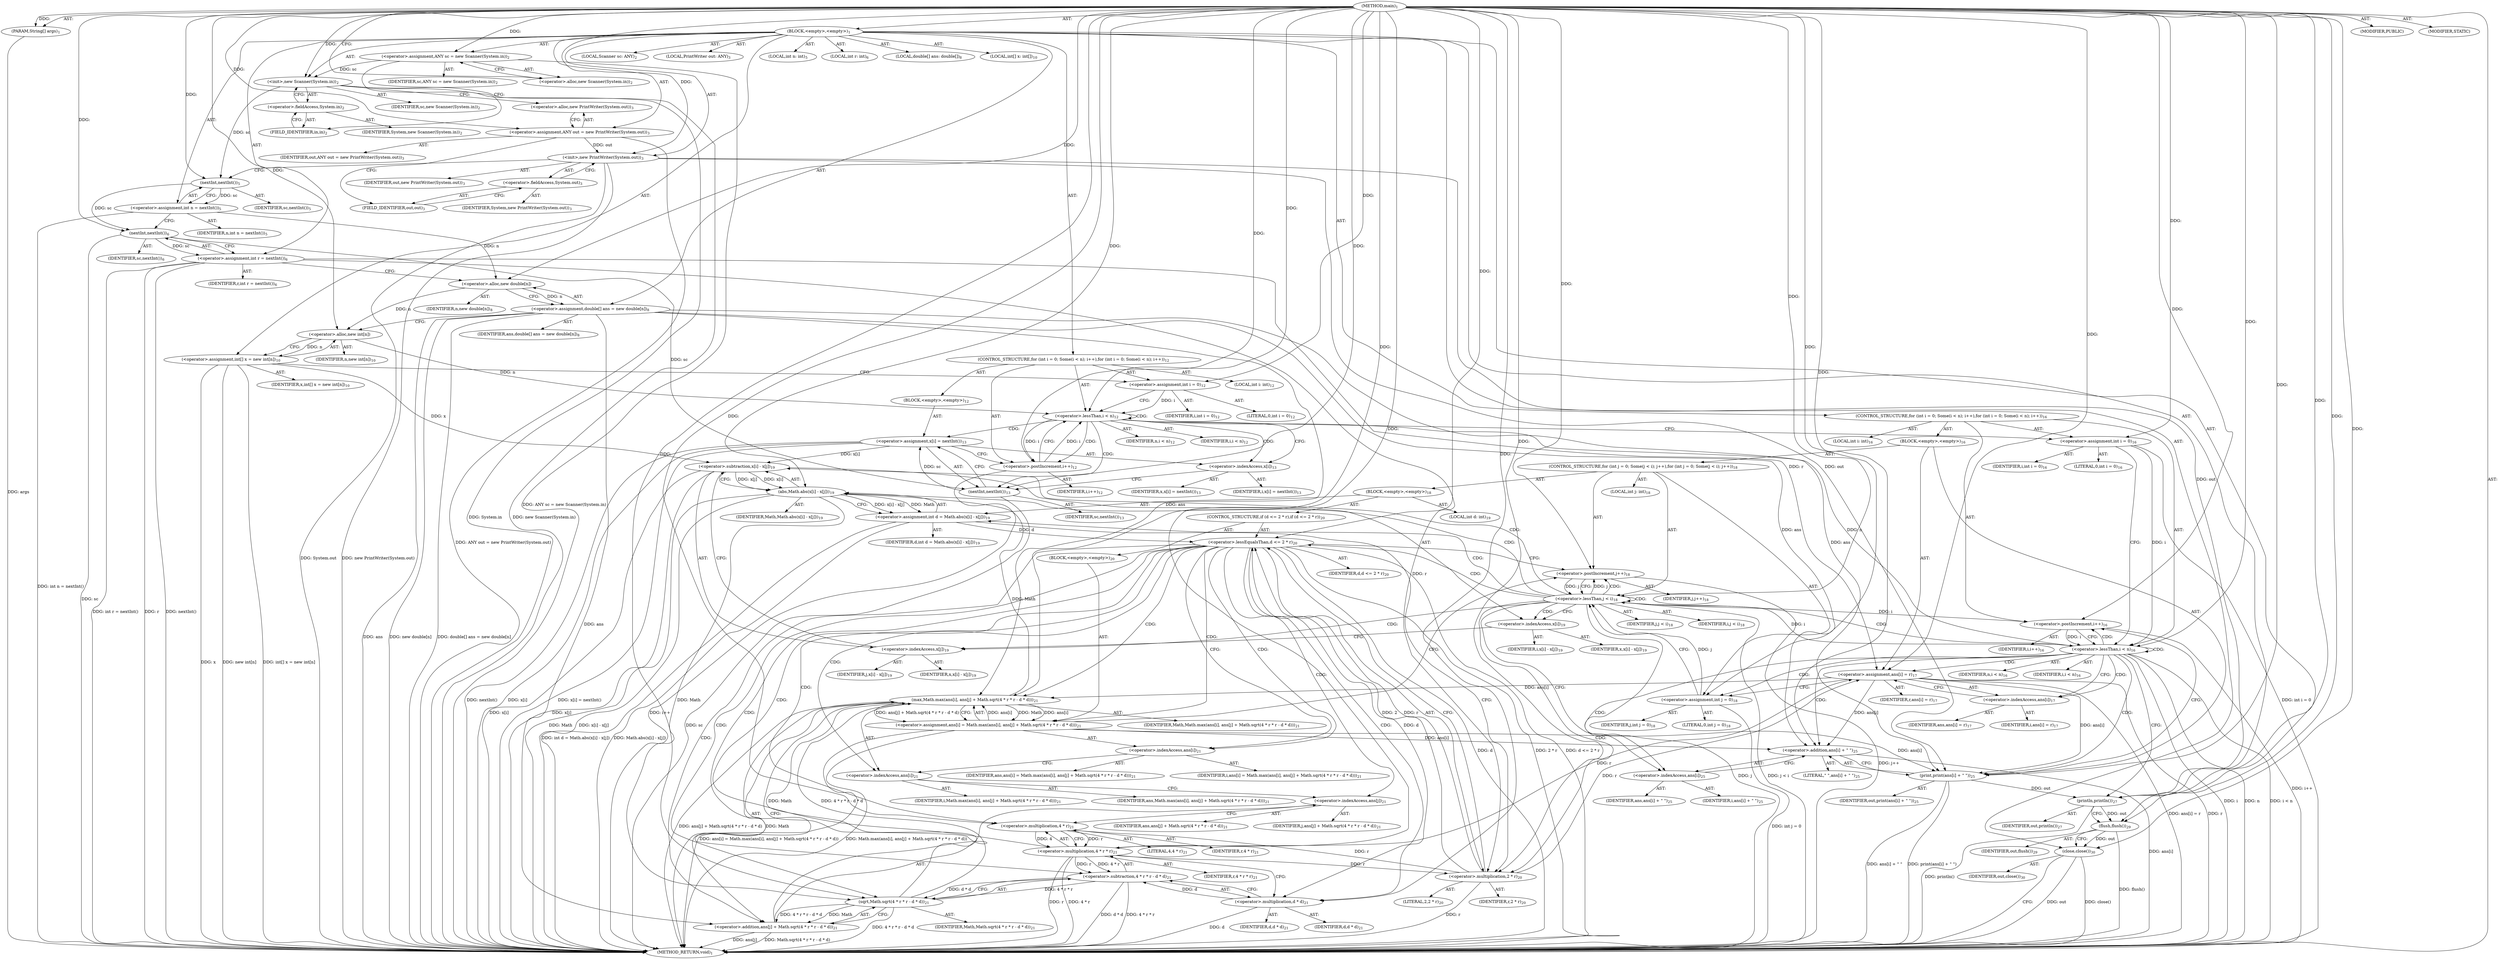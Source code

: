 digraph "main" {  
"21" [label = <(METHOD,main)<SUB>1</SUB>> ]
"22" [label = <(PARAM,String[] args)<SUB>1</SUB>> ]
"23" [label = <(BLOCK,&lt;empty&gt;,&lt;empty&gt;)<SUB>1</SUB>> ]
"4" [label = <(LOCAL,Scanner sc: ANY)<SUB>2</SUB>> ]
"24" [label = <(&lt;operator&gt;.assignment,ANY sc = new Scanner(System.in))<SUB>2</SUB>> ]
"25" [label = <(IDENTIFIER,sc,ANY sc = new Scanner(System.in))<SUB>2</SUB>> ]
"26" [label = <(&lt;operator&gt;.alloc,new Scanner(System.in))<SUB>2</SUB>> ]
"27" [label = <(&lt;init&gt;,new Scanner(System.in))<SUB>2</SUB>> ]
"3" [label = <(IDENTIFIER,sc,new Scanner(System.in))<SUB>2</SUB>> ]
"28" [label = <(&lt;operator&gt;.fieldAccess,System.in)<SUB>2</SUB>> ]
"29" [label = <(IDENTIFIER,System,new Scanner(System.in))<SUB>2</SUB>> ]
"30" [label = <(FIELD_IDENTIFIER,in,in)<SUB>2</SUB>> ]
"6" [label = <(LOCAL,PrintWriter out: ANY)<SUB>3</SUB>> ]
"31" [label = <(&lt;operator&gt;.assignment,ANY out = new PrintWriter(System.out))<SUB>3</SUB>> ]
"32" [label = <(IDENTIFIER,out,ANY out = new PrintWriter(System.out))<SUB>3</SUB>> ]
"33" [label = <(&lt;operator&gt;.alloc,new PrintWriter(System.out))<SUB>3</SUB>> ]
"34" [label = <(&lt;init&gt;,new PrintWriter(System.out))<SUB>3</SUB>> ]
"5" [label = <(IDENTIFIER,out,new PrintWriter(System.out))<SUB>3</SUB>> ]
"35" [label = <(&lt;operator&gt;.fieldAccess,System.out)<SUB>3</SUB>> ]
"36" [label = <(IDENTIFIER,System,new PrintWriter(System.out))<SUB>3</SUB>> ]
"37" [label = <(FIELD_IDENTIFIER,out,out)<SUB>3</SUB>> ]
"38" [label = <(LOCAL,int n: int)<SUB>5</SUB>> ]
"39" [label = <(&lt;operator&gt;.assignment,int n = nextInt())<SUB>5</SUB>> ]
"40" [label = <(IDENTIFIER,n,int n = nextInt())<SUB>5</SUB>> ]
"41" [label = <(nextInt,nextInt())<SUB>5</SUB>> ]
"42" [label = <(IDENTIFIER,sc,nextInt())<SUB>5</SUB>> ]
"43" [label = <(LOCAL,int r: int)<SUB>6</SUB>> ]
"44" [label = <(&lt;operator&gt;.assignment,int r = nextInt())<SUB>6</SUB>> ]
"45" [label = <(IDENTIFIER,r,int r = nextInt())<SUB>6</SUB>> ]
"46" [label = <(nextInt,nextInt())<SUB>6</SUB>> ]
"47" [label = <(IDENTIFIER,sc,nextInt())<SUB>6</SUB>> ]
"48" [label = <(LOCAL,double[] ans: double[])<SUB>8</SUB>> ]
"49" [label = <(&lt;operator&gt;.assignment,double[] ans = new double[n])<SUB>8</SUB>> ]
"50" [label = <(IDENTIFIER,ans,double[] ans = new double[n])<SUB>8</SUB>> ]
"51" [label = <(&lt;operator&gt;.alloc,new double[n])> ]
"52" [label = <(IDENTIFIER,n,new double[n])<SUB>8</SUB>> ]
"53" [label = <(LOCAL,int[] x: int[])<SUB>10</SUB>> ]
"54" [label = <(&lt;operator&gt;.assignment,int[] x = new int[n])<SUB>10</SUB>> ]
"55" [label = <(IDENTIFIER,x,int[] x = new int[n])<SUB>10</SUB>> ]
"56" [label = <(&lt;operator&gt;.alloc,new int[n])> ]
"57" [label = <(IDENTIFIER,n,new int[n])<SUB>10</SUB>> ]
"58" [label = <(CONTROL_STRUCTURE,for (int i = 0; Some(i &lt; n); i++),for (int i = 0; Some(i &lt; n); i++))<SUB>12</SUB>> ]
"59" [label = <(LOCAL,int i: int)<SUB>12</SUB>> ]
"60" [label = <(&lt;operator&gt;.assignment,int i = 0)<SUB>12</SUB>> ]
"61" [label = <(IDENTIFIER,i,int i = 0)<SUB>12</SUB>> ]
"62" [label = <(LITERAL,0,int i = 0)<SUB>12</SUB>> ]
"63" [label = <(&lt;operator&gt;.lessThan,i &lt; n)<SUB>12</SUB>> ]
"64" [label = <(IDENTIFIER,i,i &lt; n)<SUB>12</SUB>> ]
"65" [label = <(IDENTIFIER,n,i &lt; n)<SUB>12</SUB>> ]
"66" [label = <(&lt;operator&gt;.postIncrement,i++)<SUB>12</SUB>> ]
"67" [label = <(IDENTIFIER,i,i++)<SUB>12</SUB>> ]
"68" [label = <(BLOCK,&lt;empty&gt;,&lt;empty&gt;)<SUB>12</SUB>> ]
"69" [label = <(&lt;operator&gt;.assignment,x[i] = nextInt())<SUB>13</SUB>> ]
"70" [label = <(&lt;operator&gt;.indexAccess,x[i])<SUB>13</SUB>> ]
"71" [label = <(IDENTIFIER,x,x[i] = nextInt())<SUB>13</SUB>> ]
"72" [label = <(IDENTIFIER,i,x[i] = nextInt())<SUB>13</SUB>> ]
"73" [label = <(nextInt,nextInt())<SUB>13</SUB>> ]
"74" [label = <(IDENTIFIER,sc,nextInt())<SUB>13</SUB>> ]
"75" [label = <(CONTROL_STRUCTURE,for (int i = 0; Some(i &lt; n); i++),for (int i = 0; Some(i &lt; n); i++))<SUB>16</SUB>> ]
"76" [label = <(LOCAL,int i: int)<SUB>16</SUB>> ]
"77" [label = <(&lt;operator&gt;.assignment,int i = 0)<SUB>16</SUB>> ]
"78" [label = <(IDENTIFIER,i,int i = 0)<SUB>16</SUB>> ]
"79" [label = <(LITERAL,0,int i = 0)<SUB>16</SUB>> ]
"80" [label = <(&lt;operator&gt;.lessThan,i &lt; n)<SUB>16</SUB>> ]
"81" [label = <(IDENTIFIER,i,i &lt; n)<SUB>16</SUB>> ]
"82" [label = <(IDENTIFIER,n,i &lt; n)<SUB>16</SUB>> ]
"83" [label = <(&lt;operator&gt;.postIncrement,i++)<SUB>16</SUB>> ]
"84" [label = <(IDENTIFIER,i,i++)<SUB>16</SUB>> ]
"85" [label = <(BLOCK,&lt;empty&gt;,&lt;empty&gt;)<SUB>16</SUB>> ]
"86" [label = <(&lt;operator&gt;.assignment,ans[i] = r)<SUB>17</SUB>> ]
"87" [label = <(&lt;operator&gt;.indexAccess,ans[i])<SUB>17</SUB>> ]
"88" [label = <(IDENTIFIER,ans,ans[i] = r)<SUB>17</SUB>> ]
"89" [label = <(IDENTIFIER,i,ans[i] = r)<SUB>17</SUB>> ]
"90" [label = <(IDENTIFIER,r,ans[i] = r)<SUB>17</SUB>> ]
"91" [label = <(CONTROL_STRUCTURE,for (int j = 0; Some(j &lt; i); j++),for (int j = 0; Some(j &lt; i); j++))<SUB>18</SUB>> ]
"92" [label = <(LOCAL,int j: int)<SUB>18</SUB>> ]
"93" [label = <(&lt;operator&gt;.assignment,int j = 0)<SUB>18</SUB>> ]
"94" [label = <(IDENTIFIER,j,int j = 0)<SUB>18</SUB>> ]
"95" [label = <(LITERAL,0,int j = 0)<SUB>18</SUB>> ]
"96" [label = <(&lt;operator&gt;.lessThan,j &lt; i)<SUB>18</SUB>> ]
"97" [label = <(IDENTIFIER,j,j &lt; i)<SUB>18</SUB>> ]
"98" [label = <(IDENTIFIER,i,j &lt; i)<SUB>18</SUB>> ]
"99" [label = <(&lt;operator&gt;.postIncrement,j++)<SUB>18</SUB>> ]
"100" [label = <(IDENTIFIER,j,j++)<SUB>18</SUB>> ]
"101" [label = <(BLOCK,&lt;empty&gt;,&lt;empty&gt;)<SUB>18</SUB>> ]
"102" [label = <(LOCAL,int d: int)<SUB>19</SUB>> ]
"103" [label = <(&lt;operator&gt;.assignment,int d = Math.abs(x[i] - x[j]))<SUB>19</SUB>> ]
"104" [label = <(IDENTIFIER,d,int d = Math.abs(x[i] - x[j]))<SUB>19</SUB>> ]
"105" [label = <(abs,Math.abs(x[i] - x[j]))<SUB>19</SUB>> ]
"106" [label = <(IDENTIFIER,Math,Math.abs(x[i] - x[j]))<SUB>19</SUB>> ]
"107" [label = <(&lt;operator&gt;.subtraction,x[i] - x[j])<SUB>19</SUB>> ]
"108" [label = <(&lt;operator&gt;.indexAccess,x[i])<SUB>19</SUB>> ]
"109" [label = <(IDENTIFIER,x,x[i] - x[j])<SUB>19</SUB>> ]
"110" [label = <(IDENTIFIER,i,x[i] - x[j])<SUB>19</SUB>> ]
"111" [label = <(&lt;operator&gt;.indexAccess,x[j])<SUB>19</SUB>> ]
"112" [label = <(IDENTIFIER,x,x[i] - x[j])<SUB>19</SUB>> ]
"113" [label = <(IDENTIFIER,j,x[i] - x[j])<SUB>19</SUB>> ]
"114" [label = <(CONTROL_STRUCTURE,if (d &lt;= 2 * r),if (d &lt;= 2 * r))<SUB>20</SUB>> ]
"115" [label = <(&lt;operator&gt;.lessEqualsThan,d &lt;= 2 * r)<SUB>20</SUB>> ]
"116" [label = <(IDENTIFIER,d,d &lt;= 2 * r)<SUB>20</SUB>> ]
"117" [label = <(&lt;operator&gt;.multiplication,2 * r)<SUB>20</SUB>> ]
"118" [label = <(LITERAL,2,2 * r)<SUB>20</SUB>> ]
"119" [label = <(IDENTIFIER,r,2 * r)<SUB>20</SUB>> ]
"120" [label = <(BLOCK,&lt;empty&gt;,&lt;empty&gt;)<SUB>20</SUB>> ]
"121" [label = <(&lt;operator&gt;.assignment,ans[i] = Math.max(ans[i], ans[j] + Math.sqrt(4 * r * r - d * d)))<SUB>21</SUB>> ]
"122" [label = <(&lt;operator&gt;.indexAccess,ans[i])<SUB>21</SUB>> ]
"123" [label = <(IDENTIFIER,ans,ans[i] = Math.max(ans[i], ans[j] + Math.sqrt(4 * r * r - d * d)))<SUB>21</SUB>> ]
"124" [label = <(IDENTIFIER,i,ans[i] = Math.max(ans[i], ans[j] + Math.sqrt(4 * r * r - d * d)))<SUB>21</SUB>> ]
"125" [label = <(max,Math.max(ans[i], ans[j] + Math.sqrt(4 * r * r - d * d)))<SUB>21</SUB>> ]
"126" [label = <(IDENTIFIER,Math,Math.max(ans[i], ans[j] + Math.sqrt(4 * r * r - d * d)))<SUB>21</SUB>> ]
"127" [label = <(&lt;operator&gt;.indexAccess,ans[i])<SUB>21</SUB>> ]
"128" [label = <(IDENTIFIER,ans,Math.max(ans[i], ans[j] + Math.sqrt(4 * r * r - d * d)))<SUB>21</SUB>> ]
"129" [label = <(IDENTIFIER,i,Math.max(ans[i], ans[j] + Math.sqrt(4 * r * r - d * d)))<SUB>21</SUB>> ]
"130" [label = <(&lt;operator&gt;.addition,ans[j] + Math.sqrt(4 * r * r - d * d))<SUB>21</SUB>> ]
"131" [label = <(&lt;operator&gt;.indexAccess,ans[j])<SUB>21</SUB>> ]
"132" [label = <(IDENTIFIER,ans,ans[j] + Math.sqrt(4 * r * r - d * d))<SUB>21</SUB>> ]
"133" [label = <(IDENTIFIER,j,ans[j] + Math.sqrt(4 * r * r - d * d))<SUB>21</SUB>> ]
"134" [label = <(sqrt,Math.sqrt(4 * r * r - d * d))<SUB>21</SUB>> ]
"135" [label = <(IDENTIFIER,Math,Math.sqrt(4 * r * r - d * d))<SUB>21</SUB>> ]
"136" [label = <(&lt;operator&gt;.subtraction,4 * r * r - d * d)<SUB>21</SUB>> ]
"137" [label = <(&lt;operator&gt;.multiplication,4 * r * r)<SUB>21</SUB>> ]
"138" [label = <(&lt;operator&gt;.multiplication,4 * r)<SUB>21</SUB>> ]
"139" [label = <(LITERAL,4,4 * r)<SUB>21</SUB>> ]
"140" [label = <(IDENTIFIER,r,4 * r)<SUB>21</SUB>> ]
"141" [label = <(IDENTIFIER,r,4 * r * r)<SUB>21</SUB>> ]
"142" [label = <(&lt;operator&gt;.multiplication,d * d)<SUB>21</SUB>> ]
"143" [label = <(IDENTIFIER,d,d * d)<SUB>21</SUB>> ]
"144" [label = <(IDENTIFIER,d,d * d)<SUB>21</SUB>> ]
"145" [label = <(print,print(ans[i] + &quot; &quot;))<SUB>25</SUB>> ]
"146" [label = <(IDENTIFIER,out,print(ans[i] + &quot; &quot;))<SUB>25</SUB>> ]
"147" [label = <(&lt;operator&gt;.addition,ans[i] + &quot; &quot;)<SUB>25</SUB>> ]
"148" [label = <(&lt;operator&gt;.indexAccess,ans[i])<SUB>25</SUB>> ]
"149" [label = <(IDENTIFIER,ans,ans[i] + &quot; &quot;)<SUB>25</SUB>> ]
"150" [label = <(IDENTIFIER,i,ans[i] + &quot; &quot;)<SUB>25</SUB>> ]
"151" [label = <(LITERAL,&quot; &quot;,ans[i] + &quot; &quot;)<SUB>25</SUB>> ]
"152" [label = <(println,println())<SUB>27</SUB>> ]
"153" [label = <(IDENTIFIER,out,println())<SUB>27</SUB>> ]
"154" [label = <(flush,flush())<SUB>29</SUB>> ]
"155" [label = <(IDENTIFIER,out,flush())<SUB>29</SUB>> ]
"156" [label = <(close,close())<SUB>30</SUB>> ]
"157" [label = <(IDENTIFIER,out,close())<SUB>30</SUB>> ]
"158" [label = <(MODIFIER,PUBLIC)> ]
"159" [label = <(MODIFIER,STATIC)> ]
"160" [label = <(METHOD_RETURN,void)<SUB>1</SUB>> ]
  "21" -> "22"  [ label = "AST: "] 
  "21" -> "23"  [ label = "AST: "] 
  "21" -> "158"  [ label = "AST: "] 
  "21" -> "159"  [ label = "AST: "] 
  "21" -> "160"  [ label = "AST: "] 
  "23" -> "4"  [ label = "AST: "] 
  "23" -> "24"  [ label = "AST: "] 
  "23" -> "27"  [ label = "AST: "] 
  "23" -> "6"  [ label = "AST: "] 
  "23" -> "31"  [ label = "AST: "] 
  "23" -> "34"  [ label = "AST: "] 
  "23" -> "38"  [ label = "AST: "] 
  "23" -> "39"  [ label = "AST: "] 
  "23" -> "43"  [ label = "AST: "] 
  "23" -> "44"  [ label = "AST: "] 
  "23" -> "48"  [ label = "AST: "] 
  "23" -> "49"  [ label = "AST: "] 
  "23" -> "53"  [ label = "AST: "] 
  "23" -> "54"  [ label = "AST: "] 
  "23" -> "58"  [ label = "AST: "] 
  "23" -> "75"  [ label = "AST: "] 
  "23" -> "152"  [ label = "AST: "] 
  "23" -> "154"  [ label = "AST: "] 
  "23" -> "156"  [ label = "AST: "] 
  "24" -> "25"  [ label = "AST: "] 
  "24" -> "26"  [ label = "AST: "] 
  "27" -> "3"  [ label = "AST: "] 
  "27" -> "28"  [ label = "AST: "] 
  "28" -> "29"  [ label = "AST: "] 
  "28" -> "30"  [ label = "AST: "] 
  "31" -> "32"  [ label = "AST: "] 
  "31" -> "33"  [ label = "AST: "] 
  "34" -> "5"  [ label = "AST: "] 
  "34" -> "35"  [ label = "AST: "] 
  "35" -> "36"  [ label = "AST: "] 
  "35" -> "37"  [ label = "AST: "] 
  "39" -> "40"  [ label = "AST: "] 
  "39" -> "41"  [ label = "AST: "] 
  "41" -> "42"  [ label = "AST: "] 
  "44" -> "45"  [ label = "AST: "] 
  "44" -> "46"  [ label = "AST: "] 
  "46" -> "47"  [ label = "AST: "] 
  "49" -> "50"  [ label = "AST: "] 
  "49" -> "51"  [ label = "AST: "] 
  "51" -> "52"  [ label = "AST: "] 
  "54" -> "55"  [ label = "AST: "] 
  "54" -> "56"  [ label = "AST: "] 
  "56" -> "57"  [ label = "AST: "] 
  "58" -> "59"  [ label = "AST: "] 
  "58" -> "60"  [ label = "AST: "] 
  "58" -> "63"  [ label = "AST: "] 
  "58" -> "66"  [ label = "AST: "] 
  "58" -> "68"  [ label = "AST: "] 
  "60" -> "61"  [ label = "AST: "] 
  "60" -> "62"  [ label = "AST: "] 
  "63" -> "64"  [ label = "AST: "] 
  "63" -> "65"  [ label = "AST: "] 
  "66" -> "67"  [ label = "AST: "] 
  "68" -> "69"  [ label = "AST: "] 
  "69" -> "70"  [ label = "AST: "] 
  "69" -> "73"  [ label = "AST: "] 
  "70" -> "71"  [ label = "AST: "] 
  "70" -> "72"  [ label = "AST: "] 
  "73" -> "74"  [ label = "AST: "] 
  "75" -> "76"  [ label = "AST: "] 
  "75" -> "77"  [ label = "AST: "] 
  "75" -> "80"  [ label = "AST: "] 
  "75" -> "83"  [ label = "AST: "] 
  "75" -> "85"  [ label = "AST: "] 
  "77" -> "78"  [ label = "AST: "] 
  "77" -> "79"  [ label = "AST: "] 
  "80" -> "81"  [ label = "AST: "] 
  "80" -> "82"  [ label = "AST: "] 
  "83" -> "84"  [ label = "AST: "] 
  "85" -> "86"  [ label = "AST: "] 
  "85" -> "91"  [ label = "AST: "] 
  "85" -> "145"  [ label = "AST: "] 
  "86" -> "87"  [ label = "AST: "] 
  "86" -> "90"  [ label = "AST: "] 
  "87" -> "88"  [ label = "AST: "] 
  "87" -> "89"  [ label = "AST: "] 
  "91" -> "92"  [ label = "AST: "] 
  "91" -> "93"  [ label = "AST: "] 
  "91" -> "96"  [ label = "AST: "] 
  "91" -> "99"  [ label = "AST: "] 
  "91" -> "101"  [ label = "AST: "] 
  "93" -> "94"  [ label = "AST: "] 
  "93" -> "95"  [ label = "AST: "] 
  "96" -> "97"  [ label = "AST: "] 
  "96" -> "98"  [ label = "AST: "] 
  "99" -> "100"  [ label = "AST: "] 
  "101" -> "102"  [ label = "AST: "] 
  "101" -> "103"  [ label = "AST: "] 
  "101" -> "114"  [ label = "AST: "] 
  "103" -> "104"  [ label = "AST: "] 
  "103" -> "105"  [ label = "AST: "] 
  "105" -> "106"  [ label = "AST: "] 
  "105" -> "107"  [ label = "AST: "] 
  "107" -> "108"  [ label = "AST: "] 
  "107" -> "111"  [ label = "AST: "] 
  "108" -> "109"  [ label = "AST: "] 
  "108" -> "110"  [ label = "AST: "] 
  "111" -> "112"  [ label = "AST: "] 
  "111" -> "113"  [ label = "AST: "] 
  "114" -> "115"  [ label = "AST: "] 
  "114" -> "120"  [ label = "AST: "] 
  "115" -> "116"  [ label = "AST: "] 
  "115" -> "117"  [ label = "AST: "] 
  "117" -> "118"  [ label = "AST: "] 
  "117" -> "119"  [ label = "AST: "] 
  "120" -> "121"  [ label = "AST: "] 
  "121" -> "122"  [ label = "AST: "] 
  "121" -> "125"  [ label = "AST: "] 
  "122" -> "123"  [ label = "AST: "] 
  "122" -> "124"  [ label = "AST: "] 
  "125" -> "126"  [ label = "AST: "] 
  "125" -> "127"  [ label = "AST: "] 
  "125" -> "130"  [ label = "AST: "] 
  "127" -> "128"  [ label = "AST: "] 
  "127" -> "129"  [ label = "AST: "] 
  "130" -> "131"  [ label = "AST: "] 
  "130" -> "134"  [ label = "AST: "] 
  "131" -> "132"  [ label = "AST: "] 
  "131" -> "133"  [ label = "AST: "] 
  "134" -> "135"  [ label = "AST: "] 
  "134" -> "136"  [ label = "AST: "] 
  "136" -> "137"  [ label = "AST: "] 
  "136" -> "142"  [ label = "AST: "] 
  "137" -> "138"  [ label = "AST: "] 
  "137" -> "141"  [ label = "AST: "] 
  "138" -> "139"  [ label = "AST: "] 
  "138" -> "140"  [ label = "AST: "] 
  "142" -> "143"  [ label = "AST: "] 
  "142" -> "144"  [ label = "AST: "] 
  "145" -> "146"  [ label = "AST: "] 
  "145" -> "147"  [ label = "AST: "] 
  "147" -> "148"  [ label = "AST: "] 
  "147" -> "151"  [ label = "AST: "] 
  "148" -> "149"  [ label = "AST: "] 
  "148" -> "150"  [ label = "AST: "] 
  "152" -> "153"  [ label = "AST: "] 
  "154" -> "155"  [ label = "AST: "] 
  "156" -> "157"  [ label = "AST: "] 
  "24" -> "30"  [ label = "CFG: "] 
  "27" -> "33"  [ label = "CFG: "] 
  "31" -> "37"  [ label = "CFG: "] 
  "34" -> "41"  [ label = "CFG: "] 
  "39" -> "46"  [ label = "CFG: "] 
  "44" -> "51"  [ label = "CFG: "] 
  "49" -> "56"  [ label = "CFG: "] 
  "54" -> "60"  [ label = "CFG: "] 
  "152" -> "154"  [ label = "CFG: "] 
  "154" -> "156"  [ label = "CFG: "] 
  "156" -> "160"  [ label = "CFG: "] 
  "26" -> "24"  [ label = "CFG: "] 
  "28" -> "27"  [ label = "CFG: "] 
  "33" -> "31"  [ label = "CFG: "] 
  "35" -> "34"  [ label = "CFG: "] 
  "41" -> "39"  [ label = "CFG: "] 
  "46" -> "44"  [ label = "CFG: "] 
  "51" -> "49"  [ label = "CFG: "] 
  "56" -> "54"  [ label = "CFG: "] 
  "60" -> "63"  [ label = "CFG: "] 
  "63" -> "70"  [ label = "CFG: "] 
  "63" -> "77"  [ label = "CFG: "] 
  "66" -> "63"  [ label = "CFG: "] 
  "77" -> "80"  [ label = "CFG: "] 
  "80" -> "87"  [ label = "CFG: "] 
  "80" -> "152"  [ label = "CFG: "] 
  "83" -> "80"  [ label = "CFG: "] 
  "30" -> "28"  [ label = "CFG: "] 
  "37" -> "35"  [ label = "CFG: "] 
  "69" -> "66"  [ label = "CFG: "] 
  "86" -> "93"  [ label = "CFG: "] 
  "145" -> "83"  [ label = "CFG: "] 
  "70" -> "73"  [ label = "CFG: "] 
  "73" -> "69"  [ label = "CFG: "] 
  "87" -> "86"  [ label = "CFG: "] 
  "93" -> "96"  [ label = "CFG: "] 
  "96" -> "108"  [ label = "CFG: "] 
  "96" -> "148"  [ label = "CFG: "] 
  "99" -> "96"  [ label = "CFG: "] 
  "147" -> "145"  [ label = "CFG: "] 
  "103" -> "117"  [ label = "CFG: "] 
  "148" -> "147"  [ label = "CFG: "] 
  "105" -> "103"  [ label = "CFG: "] 
  "115" -> "122"  [ label = "CFG: "] 
  "115" -> "99"  [ label = "CFG: "] 
  "107" -> "105"  [ label = "CFG: "] 
  "117" -> "115"  [ label = "CFG: "] 
  "121" -> "99"  [ label = "CFG: "] 
  "108" -> "111"  [ label = "CFG: "] 
  "111" -> "107"  [ label = "CFG: "] 
  "122" -> "127"  [ label = "CFG: "] 
  "125" -> "121"  [ label = "CFG: "] 
  "127" -> "131"  [ label = "CFG: "] 
  "130" -> "125"  [ label = "CFG: "] 
  "131" -> "138"  [ label = "CFG: "] 
  "134" -> "130"  [ label = "CFG: "] 
  "136" -> "134"  [ label = "CFG: "] 
  "137" -> "142"  [ label = "CFG: "] 
  "142" -> "136"  [ label = "CFG: "] 
  "138" -> "137"  [ label = "CFG: "] 
  "21" -> "26"  [ label = "CFG: "] 
  "22" -> "160"  [ label = "DDG: args"] 
  "24" -> "160"  [ label = "DDG: ANY sc = new Scanner(System.in)"] 
  "27" -> "160"  [ label = "DDG: System.in"] 
  "27" -> "160"  [ label = "DDG: new Scanner(System.in)"] 
  "31" -> "160"  [ label = "DDG: ANY out = new PrintWriter(System.out)"] 
  "34" -> "160"  [ label = "DDG: System.out"] 
  "34" -> "160"  [ label = "DDG: new PrintWriter(System.out)"] 
  "39" -> "160"  [ label = "DDG: int n = nextInt()"] 
  "44" -> "160"  [ label = "DDG: r"] 
  "46" -> "160"  [ label = "DDG: sc"] 
  "44" -> "160"  [ label = "DDG: nextInt()"] 
  "44" -> "160"  [ label = "DDG: int r = nextInt()"] 
  "49" -> "160"  [ label = "DDG: ans"] 
  "49" -> "160"  [ label = "DDG: new double[n]"] 
  "49" -> "160"  [ label = "DDG: double[] ans = new double[n]"] 
  "54" -> "160"  [ label = "DDG: x"] 
  "54" -> "160"  [ label = "DDG: new int[n]"] 
  "54" -> "160"  [ label = "DDG: int[] x = new int[n]"] 
  "77" -> "160"  [ label = "DDG: int i = 0"] 
  "80" -> "160"  [ label = "DDG: i"] 
  "80" -> "160"  [ label = "DDG: n"] 
  "80" -> "160"  [ label = "DDG: i &lt; n"] 
  "152" -> "160"  [ label = "DDG: println()"] 
  "154" -> "160"  [ label = "DDG: flush()"] 
  "156" -> "160"  [ label = "DDG: out"] 
  "156" -> "160"  [ label = "DDG: close()"] 
  "86" -> "160"  [ label = "DDG: r"] 
  "86" -> "160"  [ label = "DDG: ans[i] = r"] 
  "93" -> "160"  [ label = "DDG: int j = 0"] 
  "96" -> "160"  [ label = "DDG: j"] 
  "96" -> "160"  [ label = "DDG: j &lt; i"] 
  "147" -> "160"  [ label = "DDG: ans[i]"] 
  "145" -> "160"  [ label = "DDG: ans[i] + &quot; &quot;"] 
  "145" -> "160"  [ label = "DDG: print(ans[i] + &quot; &quot;)"] 
  "83" -> "160"  [ label = "DDG: i++"] 
  "105" -> "160"  [ label = "DDG: Math"] 
  "107" -> "160"  [ label = "DDG: x[i]"] 
  "107" -> "160"  [ label = "DDG: x[j]"] 
  "105" -> "160"  [ label = "DDG: x[i] - x[j]"] 
  "103" -> "160"  [ label = "DDG: Math.abs(x[i] - x[j])"] 
  "103" -> "160"  [ label = "DDG: int d = Math.abs(x[i] - x[j])"] 
  "115" -> "160"  [ label = "DDG: d"] 
  "117" -> "160"  [ label = "DDG: r"] 
  "115" -> "160"  [ label = "DDG: 2 * r"] 
  "115" -> "160"  [ label = "DDG: d &lt;= 2 * r"] 
  "125" -> "160"  [ label = "DDG: Math"] 
  "130" -> "160"  [ label = "DDG: ans[j]"] 
  "137" -> "160"  [ label = "DDG: 4 * r"] 
  "137" -> "160"  [ label = "DDG: r"] 
  "136" -> "160"  [ label = "DDG: 4 * r * r"] 
  "142" -> "160"  [ label = "DDG: d"] 
  "136" -> "160"  [ label = "DDG: d * d"] 
  "134" -> "160"  [ label = "DDG: 4 * r * r - d * d"] 
  "130" -> "160"  [ label = "DDG: Math.sqrt(4 * r * r - d * d)"] 
  "125" -> "160"  [ label = "DDG: ans[j] + Math.sqrt(4 * r * r - d * d)"] 
  "121" -> "160"  [ label = "DDG: Math.max(ans[i], ans[j] + Math.sqrt(4 * r * r - d * d))"] 
  "121" -> "160"  [ label = "DDG: ans[i] = Math.max(ans[i], ans[j] + Math.sqrt(4 * r * r - d * d))"] 
  "99" -> "160"  [ label = "DDG: j++"] 
  "69" -> "160"  [ label = "DDG: x[i]"] 
  "73" -> "160"  [ label = "DDG: sc"] 
  "69" -> "160"  [ label = "DDG: nextInt()"] 
  "69" -> "160"  [ label = "DDG: x[i] = nextInt()"] 
  "66" -> "160"  [ label = "DDG: i++"] 
  "21" -> "22"  [ label = "DDG: "] 
  "21" -> "24"  [ label = "DDG: "] 
  "21" -> "31"  [ label = "DDG: "] 
  "41" -> "39"  [ label = "DDG: sc"] 
  "46" -> "44"  [ label = "DDG: sc"] 
  "51" -> "49"  [ label = "DDG: n"] 
  "56" -> "54"  [ label = "DDG: n"] 
  "24" -> "27"  [ label = "DDG: sc"] 
  "21" -> "27"  [ label = "DDG: "] 
  "31" -> "34"  [ label = "DDG: out"] 
  "21" -> "34"  [ label = "DDG: "] 
  "21" -> "60"  [ label = "DDG: "] 
  "21" -> "77"  [ label = "DDG: "] 
  "34" -> "152"  [ label = "DDG: out"] 
  "145" -> "152"  [ label = "DDG: out"] 
  "21" -> "152"  [ label = "DDG: "] 
  "152" -> "154"  [ label = "DDG: out"] 
  "21" -> "154"  [ label = "DDG: "] 
  "154" -> "156"  [ label = "DDG: out"] 
  "21" -> "156"  [ label = "DDG: "] 
  "27" -> "41"  [ label = "DDG: sc"] 
  "21" -> "41"  [ label = "DDG: "] 
  "41" -> "46"  [ label = "DDG: sc"] 
  "21" -> "46"  [ label = "DDG: "] 
  "39" -> "51"  [ label = "DDG: n"] 
  "21" -> "51"  [ label = "DDG: "] 
  "51" -> "56"  [ label = "DDG: n"] 
  "21" -> "56"  [ label = "DDG: "] 
  "60" -> "63"  [ label = "DDG: i"] 
  "66" -> "63"  [ label = "DDG: i"] 
  "21" -> "63"  [ label = "DDG: "] 
  "56" -> "63"  [ label = "DDG: n"] 
  "63" -> "66"  [ label = "DDG: i"] 
  "21" -> "66"  [ label = "DDG: "] 
  "73" -> "69"  [ label = "DDG: sc"] 
  "77" -> "80"  [ label = "DDG: i"] 
  "83" -> "80"  [ label = "DDG: i"] 
  "21" -> "80"  [ label = "DDG: "] 
  "63" -> "80"  [ label = "DDG: n"] 
  "96" -> "83"  [ label = "DDG: i"] 
  "21" -> "83"  [ label = "DDG: "] 
  "44" -> "86"  [ label = "DDG: r"] 
  "117" -> "86"  [ label = "DDG: r"] 
  "137" -> "86"  [ label = "DDG: r"] 
  "21" -> "86"  [ label = "DDG: "] 
  "21" -> "93"  [ label = "DDG: "] 
  "34" -> "145"  [ label = "DDG: out"] 
  "21" -> "145"  [ label = "DDG: "] 
  "49" -> "145"  [ label = "DDG: ans"] 
  "86" -> "145"  [ label = "DDG: ans[i]"] 
  "121" -> "145"  [ label = "DDG: ans[i]"] 
  "46" -> "73"  [ label = "DDG: sc"] 
  "21" -> "73"  [ label = "DDG: "] 
  "93" -> "96"  [ label = "DDG: j"] 
  "99" -> "96"  [ label = "DDG: j"] 
  "21" -> "96"  [ label = "DDG: "] 
  "80" -> "96"  [ label = "DDG: i"] 
  "96" -> "99"  [ label = "DDG: j"] 
  "21" -> "99"  [ label = "DDG: "] 
  "105" -> "103"  [ label = "DDG: Math"] 
  "105" -> "103"  [ label = "DDG: x[i] - x[j]"] 
  "49" -> "147"  [ label = "DDG: ans"] 
  "86" -> "147"  [ label = "DDG: ans[i]"] 
  "121" -> "147"  [ label = "DDG: ans[i]"] 
  "21" -> "147"  [ label = "DDG: "] 
  "125" -> "105"  [ label = "DDG: Math"] 
  "21" -> "105"  [ label = "DDG: "] 
  "107" -> "105"  [ label = "DDG: x[i]"] 
  "107" -> "105"  [ label = "DDG: x[j]"] 
  "103" -> "115"  [ label = "DDG: d"] 
  "21" -> "115"  [ label = "DDG: "] 
  "117" -> "115"  [ label = "DDG: 2"] 
  "117" -> "115"  [ label = "DDG: r"] 
  "125" -> "121"  [ label = "DDG: Math"] 
  "125" -> "121"  [ label = "DDG: ans[i]"] 
  "125" -> "121"  [ label = "DDG: ans[j] + Math.sqrt(4 * r * r - d * d)"] 
  "54" -> "107"  [ label = "DDG: x"] 
  "69" -> "107"  [ label = "DDG: x[i]"] 
  "21" -> "117"  [ label = "DDG: "] 
  "137" -> "117"  [ label = "DDG: r"] 
  "44" -> "117"  [ label = "DDG: r"] 
  "134" -> "125"  [ label = "DDG: Math"] 
  "21" -> "125"  [ label = "DDG: "] 
  "49" -> "125"  [ label = "DDG: ans"] 
  "86" -> "125"  [ label = "DDG: ans[i]"] 
  "121" -> "125"  [ label = "DDG: ans[i]"] 
  "134" -> "125"  [ label = "DDG: 4 * r * r - d * d"] 
  "49" -> "130"  [ label = "DDG: ans"] 
  "134" -> "130"  [ label = "DDG: Math"] 
  "134" -> "130"  [ label = "DDG: 4 * r * r - d * d"] 
  "105" -> "134"  [ label = "DDG: Math"] 
  "21" -> "134"  [ label = "DDG: "] 
  "136" -> "134"  [ label = "DDG: 4 * r * r"] 
  "136" -> "134"  [ label = "DDG: d * d"] 
  "137" -> "136"  [ label = "DDG: 4 * r"] 
  "137" -> "136"  [ label = "DDG: r"] 
  "142" -> "136"  [ label = "DDG: d"] 
  "138" -> "137"  [ label = "DDG: 4"] 
  "138" -> "137"  [ label = "DDG: r"] 
  "21" -> "137"  [ label = "DDG: "] 
  "115" -> "142"  [ label = "DDG: d"] 
  "21" -> "142"  [ label = "DDG: "] 
  "21" -> "138"  [ label = "DDG: "] 
  "117" -> "138"  [ label = "DDG: r"] 
  "63" -> "73"  [ label = "CDG: "] 
  "63" -> "66"  [ label = "CDG: "] 
  "63" -> "69"  [ label = "CDG: "] 
  "63" -> "70"  [ label = "CDG: "] 
  "63" -> "63"  [ label = "CDG: "] 
  "80" -> "96"  [ label = "CDG: "] 
  "80" -> "145"  [ label = "CDG: "] 
  "80" -> "87"  [ label = "CDG: "] 
  "80" -> "93"  [ label = "CDG: "] 
  "80" -> "148"  [ label = "CDG: "] 
  "80" -> "80"  [ label = "CDG: "] 
  "80" -> "83"  [ label = "CDG: "] 
  "80" -> "147"  [ label = "CDG: "] 
  "80" -> "86"  [ label = "CDG: "] 
  "96" -> "107"  [ label = "CDG: "] 
  "96" -> "115"  [ label = "CDG: "] 
  "96" -> "96"  [ label = "CDG: "] 
  "96" -> "99"  [ label = "CDG: "] 
  "96" -> "103"  [ label = "CDG: "] 
  "96" -> "105"  [ label = "CDG: "] 
  "96" -> "117"  [ label = "CDG: "] 
  "96" -> "108"  [ label = "CDG: "] 
  "96" -> "111"  [ label = "CDG: "] 
  "115" -> "136"  [ label = "CDG: "] 
  "115" -> "122"  [ label = "CDG: "] 
  "115" -> "131"  [ label = "CDG: "] 
  "115" -> "142"  [ label = "CDG: "] 
  "115" -> "121"  [ label = "CDG: "] 
  "115" -> "134"  [ label = "CDG: "] 
  "115" -> "138"  [ label = "CDG: "] 
  "115" -> "137"  [ label = "CDG: "] 
  "115" -> "130"  [ label = "CDG: "] 
  "115" -> "127"  [ label = "CDG: "] 
  "115" -> "125"  [ label = "CDG: "] 
}
